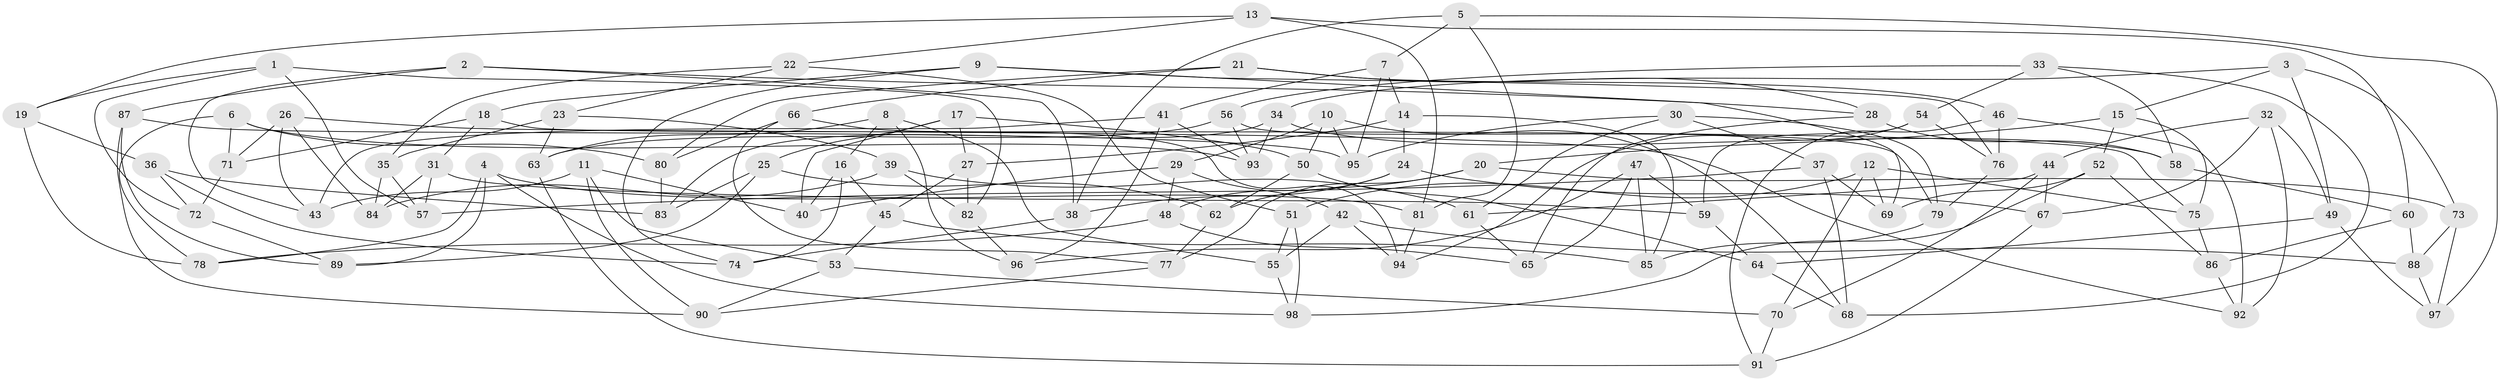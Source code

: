 // coarse degree distribution, {10: 0.02040816326530612, 11: 0.08163265306122448, 4: 0.5714285714285714, 9: 0.061224489795918366, 5: 0.02040816326530612, 3: 0.12244897959183673, 7: 0.04081632653061224, 6: 0.04081632653061224, 8: 0.02040816326530612, 12: 0.02040816326530612}
// Generated by graph-tools (version 1.1) at 2025/53/03/04/25 22:53:37]
// undirected, 98 vertices, 196 edges
graph export_dot {
  node [color=gray90,style=filled];
  1;
  2;
  3;
  4;
  5;
  6;
  7;
  8;
  9;
  10;
  11;
  12;
  13;
  14;
  15;
  16;
  17;
  18;
  19;
  20;
  21;
  22;
  23;
  24;
  25;
  26;
  27;
  28;
  29;
  30;
  31;
  32;
  33;
  34;
  35;
  36;
  37;
  38;
  39;
  40;
  41;
  42;
  43;
  44;
  45;
  46;
  47;
  48;
  49;
  50;
  51;
  52;
  53;
  54;
  55;
  56;
  57;
  58;
  59;
  60;
  61;
  62;
  63;
  64;
  65;
  66;
  67;
  68;
  69;
  70;
  71;
  72;
  73;
  74;
  75;
  76;
  77;
  78;
  79;
  80;
  81;
  82;
  83;
  84;
  85;
  86;
  87;
  88;
  89;
  90;
  91;
  92;
  93;
  94;
  95;
  96;
  97;
  98;
  1 -- 82;
  1 -- 57;
  1 -- 19;
  1 -- 72;
  2 -- 38;
  2 -- 28;
  2 -- 43;
  2 -- 87;
  3 -- 49;
  3 -- 73;
  3 -- 34;
  3 -- 15;
  4 -- 98;
  4 -- 81;
  4 -- 78;
  4 -- 89;
  5 -- 81;
  5 -- 7;
  5 -- 38;
  5 -- 97;
  6 -- 80;
  6 -- 71;
  6 -- 78;
  6 -- 93;
  7 -- 14;
  7 -- 95;
  7 -- 41;
  8 -- 96;
  8 -- 55;
  8 -- 16;
  8 -- 63;
  9 -- 18;
  9 -- 76;
  9 -- 74;
  9 -- 69;
  10 -- 50;
  10 -- 29;
  10 -- 68;
  10 -- 95;
  11 -- 40;
  11 -- 53;
  11 -- 43;
  11 -- 90;
  12 -- 69;
  12 -- 70;
  12 -- 51;
  12 -- 75;
  13 -- 19;
  13 -- 60;
  13 -- 22;
  13 -- 81;
  14 -- 85;
  14 -- 27;
  14 -- 24;
  15 -- 75;
  15 -- 20;
  15 -- 52;
  16 -- 74;
  16 -- 45;
  16 -- 40;
  17 -- 27;
  17 -- 50;
  17 -- 25;
  17 -- 40;
  18 -- 31;
  18 -- 75;
  18 -- 71;
  19 -- 78;
  19 -- 36;
  20 -- 62;
  20 -- 77;
  20 -- 73;
  21 -- 66;
  21 -- 46;
  21 -- 80;
  21 -- 28;
  22 -- 23;
  22 -- 35;
  22 -- 51;
  23 -- 35;
  23 -- 39;
  23 -- 63;
  24 -- 38;
  24 -- 48;
  24 -- 67;
  25 -- 83;
  25 -- 62;
  25 -- 89;
  26 -- 92;
  26 -- 71;
  26 -- 84;
  26 -- 43;
  27 -- 45;
  27 -- 82;
  28 -- 65;
  28 -- 58;
  29 -- 40;
  29 -- 42;
  29 -- 48;
  30 -- 95;
  30 -- 61;
  30 -- 37;
  30 -- 79;
  31 -- 59;
  31 -- 57;
  31 -- 84;
  32 -- 49;
  32 -- 44;
  32 -- 67;
  32 -- 92;
  33 -- 68;
  33 -- 54;
  33 -- 56;
  33 -- 58;
  34 -- 93;
  34 -- 83;
  34 -- 58;
  35 -- 57;
  35 -- 84;
  36 -- 72;
  36 -- 74;
  36 -- 83;
  37 -- 57;
  37 -- 68;
  37 -- 69;
  38 -- 74;
  39 -- 84;
  39 -- 82;
  39 -- 61;
  41 -- 96;
  41 -- 43;
  41 -- 93;
  42 -- 55;
  42 -- 88;
  42 -- 94;
  44 -- 61;
  44 -- 70;
  44 -- 67;
  45 -- 85;
  45 -- 53;
  46 -- 91;
  46 -- 92;
  46 -- 76;
  47 -- 96;
  47 -- 65;
  47 -- 59;
  47 -- 85;
  48 -- 65;
  48 -- 78;
  49 -- 64;
  49 -- 97;
  50 -- 62;
  50 -- 64;
  51 -- 98;
  51 -- 55;
  52 -- 86;
  52 -- 69;
  52 -- 98;
  53 -- 70;
  53 -- 90;
  54 -- 94;
  54 -- 59;
  54 -- 76;
  55 -- 98;
  56 -- 63;
  56 -- 93;
  56 -- 79;
  58 -- 60;
  59 -- 64;
  60 -- 88;
  60 -- 86;
  61 -- 65;
  62 -- 77;
  63 -- 91;
  64 -- 68;
  66 -- 94;
  66 -- 77;
  66 -- 80;
  67 -- 91;
  70 -- 91;
  71 -- 72;
  72 -- 89;
  73 -- 88;
  73 -- 97;
  75 -- 86;
  76 -- 79;
  77 -- 90;
  79 -- 85;
  80 -- 83;
  81 -- 94;
  82 -- 96;
  86 -- 92;
  87 -- 89;
  87 -- 90;
  87 -- 95;
  88 -- 97;
}
